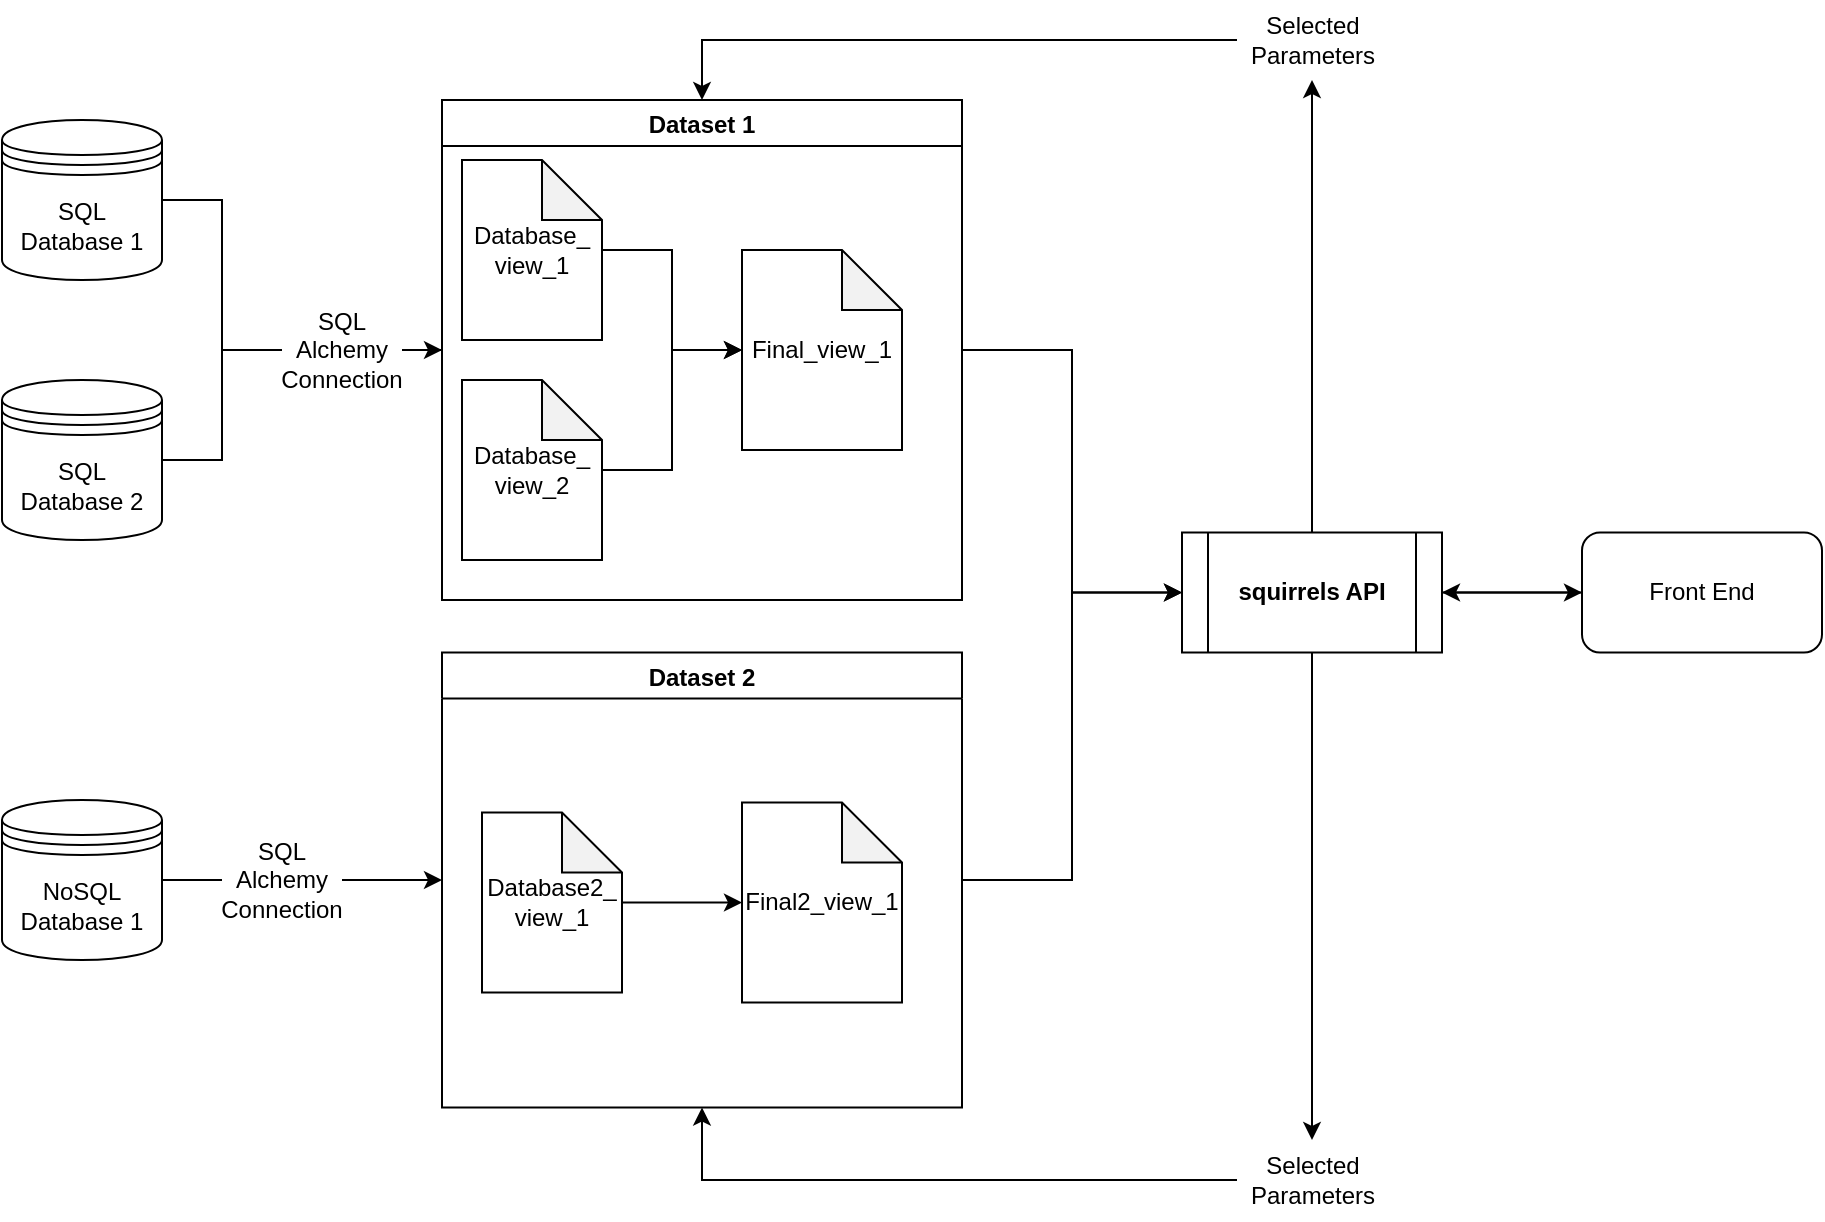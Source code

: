 <mxfile version="21.5.0" type="device">
  <diagram name="Page-1" id="XBfEDEID9JyexvIhzsEc">
    <mxGraphModel dx="996" dy="573" grid="1" gridSize="10" guides="1" tooltips="1" connect="1" arrows="1" fold="1" page="1" pageScale="1" pageWidth="850" pageHeight="1100" math="0" shadow="0">
      <root>
        <mxCell id="0" />
        <mxCell id="1" parent="0" />
        <mxCell id="P8DohW_lNPd4JbUcSrj9-11" value="" style="edgeStyle=orthogonalEdgeStyle;rounded=0;orthogonalLoop=1;jettySize=auto;html=1;entryX=0;entryY=0.5;entryDx=0;entryDy=0;endArrow=none;endFill=0;" edge="1" parent="1" source="P8DohW_lNPd4JbUcSrj9-4" target="P8DohW_lNPd4JbUcSrj9-37">
          <mxGeometry relative="1" as="geometry">
            <mxPoint x="310" y="185" as="targetPoint" />
            <Array as="points">
              <mxPoint x="120" y="130" />
              <mxPoint x="120" y="205" />
            </Array>
          </mxGeometry>
        </mxCell>
        <mxCell id="P8DohW_lNPd4JbUcSrj9-4" value="SQL Database 1" style="shape=datastore;whiteSpace=wrap;html=1;" vertex="1" parent="1">
          <mxGeometry x="10" y="90" width="80" height="80" as="geometry" />
        </mxCell>
        <mxCell id="P8DohW_lNPd4JbUcSrj9-10" value="" style="edgeStyle=orthogonalEdgeStyle;rounded=0;orthogonalLoop=1;jettySize=auto;html=1;entryX=0;entryY=0.5;entryDx=0;entryDy=0;" edge="1" parent="1" source="P8DohW_lNPd4JbUcSrj9-37" target="P8DohW_lNPd4JbUcSrj9-13">
          <mxGeometry relative="1" as="geometry">
            <mxPoint x="310" y="185" as="targetPoint" />
          </mxGeometry>
        </mxCell>
        <mxCell id="P8DohW_lNPd4JbUcSrj9-5" value="SQL Database 2" style="shape=datastore;whiteSpace=wrap;html=1;" vertex="1" parent="1">
          <mxGeometry x="10" y="220" width="80" height="80" as="geometry" />
        </mxCell>
        <mxCell id="P8DohW_lNPd4JbUcSrj9-25" value="" style="edgeStyle=orthogonalEdgeStyle;rounded=0;orthogonalLoop=1;jettySize=auto;html=1;entryX=0;entryY=0.5;entryDx=0;entryDy=0;" edge="1" parent="1" source="P8DohW_lNPd4JbUcSrj9-39" target="P8DohW_lNPd4JbUcSrj9-19">
          <mxGeometry relative="1" as="geometry">
            <mxPoint x="220" y="470" as="targetPoint" />
          </mxGeometry>
        </mxCell>
        <mxCell id="P8DohW_lNPd4JbUcSrj9-6" value="NoSQL Database 1" style="shape=datastore;whiteSpace=wrap;html=1;" vertex="1" parent="1">
          <mxGeometry x="10" y="430" width="80" height="80" as="geometry" />
        </mxCell>
        <mxCell id="P8DohW_lNPd4JbUcSrj9-27" style="edgeStyle=orthogonalEdgeStyle;rounded=0;orthogonalLoop=1;jettySize=auto;html=1;entryX=0;entryY=0.5;entryDx=0;entryDy=0;" edge="1" parent="1" source="P8DohW_lNPd4JbUcSrj9-13" target="P8DohW_lNPd4JbUcSrj9-26">
          <mxGeometry relative="1" as="geometry" />
        </mxCell>
        <mxCell id="P8DohW_lNPd4JbUcSrj9-13" value="Dataset 1" style="swimlane;" vertex="1" parent="1">
          <mxGeometry x="230" y="80" width="260" height="250" as="geometry" />
        </mxCell>
        <mxCell id="P8DohW_lNPd4JbUcSrj9-18" value="" style="edgeStyle=orthogonalEdgeStyle;rounded=0;orthogonalLoop=1;jettySize=auto;html=1;" edge="1" parent="P8DohW_lNPd4JbUcSrj9-13" source="P8DohW_lNPd4JbUcSrj9-9" target="P8DohW_lNPd4JbUcSrj9-16">
          <mxGeometry relative="1" as="geometry" />
        </mxCell>
        <mxCell id="P8DohW_lNPd4JbUcSrj9-9" value="Database_&lt;br&gt;view_1" style="shape=note;whiteSpace=wrap;html=1;backgroundOutline=1;darkOpacity=0.05;" vertex="1" parent="P8DohW_lNPd4JbUcSrj9-13">
          <mxGeometry x="10" y="30" width="70" height="90" as="geometry" />
        </mxCell>
        <mxCell id="P8DohW_lNPd4JbUcSrj9-17" value="" style="edgeStyle=orthogonalEdgeStyle;rounded=0;orthogonalLoop=1;jettySize=auto;html=1;" edge="1" parent="P8DohW_lNPd4JbUcSrj9-13" source="P8DohW_lNPd4JbUcSrj9-15" target="P8DohW_lNPd4JbUcSrj9-16">
          <mxGeometry relative="1" as="geometry" />
        </mxCell>
        <mxCell id="P8DohW_lNPd4JbUcSrj9-15" value="Database_&lt;br&gt;view_2" style="shape=note;whiteSpace=wrap;html=1;backgroundOutline=1;darkOpacity=0.05;" vertex="1" parent="P8DohW_lNPd4JbUcSrj9-13">
          <mxGeometry x="10" y="140" width="70" height="90" as="geometry" />
        </mxCell>
        <mxCell id="P8DohW_lNPd4JbUcSrj9-16" value="Final_view_1" style="shape=note;whiteSpace=wrap;html=1;backgroundOutline=1;darkOpacity=0.05;" vertex="1" parent="P8DohW_lNPd4JbUcSrj9-13">
          <mxGeometry x="150" y="75" width="80" height="100" as="geometry" />
        </mxCell>
        <mxCell id="P8DohW_lNPd4JbUcSrj9-35" style="edgeStyle=orthogonalEdgeStyle;rounded=0;orthogonalLoop=1;jettySize=auto;html=1;exitX=0.5;exitY=1;exitDx=0;exitDy=0;exitPerimeter=0;" edge="1" parent="P8DohW_lNPd4JbUcSrj9-13" source="P8DohW_lNPd4JbUcSrj9-16" target="P8DohW_lNPd4JbUcSrj9-16">
          <mxGeometry relative="1" as="geometry" />
        </mxCell>
        <mxCell id="P8DohW_lNPd4JbUcSrj9-28" style="edgeStyle=orthogonalEdgeStyle;rounded=0;orthogonalLoop=1;jettySize=auto;html=1;entryX=0;entryY=0.5;entryDx=0;entryDy=0;" edge="1" parent="1" source="P8DohW_lNPd4JbUcSrj9-19" target="P8DohW_lNPd4JbUcSrj9-26">
          <mxGeometry relative="1" as="geometry" />
        </mxCell>
        <mxCell id="P8DohW_lNPd4JbUcSrj9-19" value="Dataset 2" style="swimlane;" vertex="1" parent="1">
          <mxGeometry x="230" y="356.25" width="260" height="227.5" as="geometry" />
        </mxCell>
        <mxCell id="P8DohW_lNPd4JbUcSrj9-20" value="" style="edgeStyle=orthogonalEdgeStyle;rounded=0;orthogonalLoop=1;jettySize=auto;html=1;" edge="1" parent="P8DohW_lNPd4JbUcSrj9-19" source="P8DohW_lNPd4JbUcSrj9-21" target="P8DohW_lNPd4JbUcSrj9-24">
          <mxGeometry relative="1" as="geometry" />
        </mxCell>
        <mxCell id="P8DohW_lNPd4JbUcSrj9-21" value="Database2_&lt;br&gt;view_1" style="shape=note;whiteSpace=wrap;html=1;backgroundOutline=1;darkOpacity=0.05;" vertex="1" parent="P8DohW_lNPd4JbUcSrj9-19">
          <mxGeometry x="20" y="80" width="70" height="90" as="geometry" />
        </mxCell>
        <mxCell id="P8DohW_lNPd4JbUcSrj9-24" value="Final2_view_1" style="shape=note;whiteSpace=wrap;html=1;backgroundOutline=1;darkOpacity=0.05;" vertex="1" parent="P8DohW_lNPd4JbUcSrj9-19">
          <mxGeometry x="150" y="75" width="80" height="100" as="geometry" />
        </mxCell>
        <mxCell id="P8DohW_lNPd4JbUcSrj9-41" value="" style="edgeStyle=orthogonalEdgeStyle;rounded=0;orthogonalLoop=1;jettySize=auto;html=1;" edge="1" parent="1" source="P8DohW_lNPd4JbUcSrj9-26" target="P8DohW_lNPd4JbUcSrj9-36">
          <mxGeometry relative="1" as="geometry" />
        </mxCell>
        <mxCell id="P8DohW_lNPd4JbUcSrj9-44" style="edgeStyle=orthogonalEdgeStyle;rounded=0;orthogonalLoop=1;jettySize=auto;html=1;entryX=0.5;entryY=1;entryDx=0;entryDy=0;" edge="1" parent="1" source="P8DohW_lNPd4JbUcSrj9-49" target="P8DohW_lNPd4JbUcSrj9-19">
          <mxGeometry relative="1" as="geometry">
            <Array as="points" />
          </mxGeometry>
        </mxCell>
        <mxCell id="P8DohW_lNPd4JbUcSrj9-53" style="edgeStyle=orthogonalEdgeStyle;rounded=0;orthogonalLoop=1;jettySize=auto;html=1;entryX=0.5;entryY=0;entryDx=0;entryDy=0;" edge="1" parent="1" source="P8DohW_lNPd4JbUcSrj9-26" target="P8DohW_lNPd4JbUcSrj9-49">
          <mxGeometry relative="1" as="geometry" />
        </mxCell>
        <mxCell id="P8DohW_lNPd4JbUcSrj9-26" value="&lt;b&gt;squirrels API&lt;/b&gt;" style="shape=process;whiteSpace=wrap;html=1;backgroundOutline=1;" vertex="1" parent="1">
          <mxGeometry x="600" y="296.25" width="130" height="60" as="geometry" />
        </mxCell>
        <mxCell id="P8DohW_lNPd4JbUcSrj9-42" style="edgeStyle=orthogonalEdgeStyle;rounded=0;orthogonalLoop=1;jettySize=auto;html=1;entryX=1;entryY=0.5;entryDx=0;entryDy=0;" edge="1" parent="1" source="P8DohW_lNPd4JbUcSrj9-36" target="P8DohW_lNPd4JbUcSrj9-26">
          <mxGeometry relative="1" as="geometry" />
        </mxCell>
        <mxCell id="P8DohW_lNPd4JbUcSrj9-36" value="Front End" style="rounded=1;whiteSpace=wrap;html=1;" vertex="1" parent="1">
          <mxGeometry x="800" y="296.25" width="120" height="60" as="geometry" />
        </mxCell>
        <mxCell id="P8DohW_lNPd4JbUcSrj9-38" value="" style="edgeStyle=orthogonalEdgeStyle;rounded=0;orthogonalLoop=1;jettySize=auto;html=1;entryX=0;entryY=0.5;entryDx=0;entryDy=0;endArrow=none;endFill=0;" edge="1" parent="1" source="P8DohW_lNPd4JbUcSrj9-5" target="P8DohW_lNPd4JbUcSrj9-37">
          <mxGeometry relative="1" as="geometry">
            <mxPoint x="90" y="260" as="sourcePoint" />
            <mxPoint x="270" y="205" as="targetPoint" />
          </mxGeometry>
        </mxCell>
        <mxCell id="P8DohW_lNPd4JbUcSrj9-37" value="SQL Alchemy&lt;br&gt;Connection" style="text;html=1;strokeColor=none;fillColor=none;align=center;verticalAlign=middle;whiteSpace=wrap;rounded=0;" vertex="1" parent="1">
          <mxGeometry x="150" y="190" width="60" height="30" as="geometry" />
        </mxCell>
        <mxCell id="P8DohW_lNPd4JbUcSrj9-40" value="" style="edgeStyle=orthogonalEdgeStyle;rounded=0;orthogonalLoop=1;jettySize=auto;html=1;entryX=0;entryY=0.5;entryDx=0;entryDy=0;endArrow=none;endFill=0;" edge="1" parent="1" source="P8DohW_lNPd4JbUcSrj9-6" target="P8DohW_lNPd4JbUcSrj9-39">
          <mxGeometry relative="1" as="geometry">
            <mxPoint x="90" y="470" as="sourcePoint" />
            <mxPoint x="230" y="470" as="targetPoint" />
          </mxGeometry>
        </mxCell>
        <mxCell id="P8DohW_lNPd4JbUcSrj9-39" value="SQL Alchemy&lt;br&gt;Connection" style="text;html=1;strokeColor=none;fillColor=none;align=center;verticalAlign=middle;whiteSpace=wrap;rounded=0;" vertex="1" parent="1">
          <mxGeometry x="120" y="455" width="60" height="30" as="geometry" />
        </mxCell>
        <mxCell id="P8DohW_lNPd4JbUcSrj9-46" value="" style="edgeStyle=orthogonalEdgeStyle;rounded=0;orthogonalLoop=1;jettySize=auto;html=1;entryX=0.5;entryY=1;entryDx=0;entryDy=0;" edge="1" parent="1" source="P8DohW_lNPd4JbUcSrj9-26" target="P8DohW_lNPd4JbUcSrj9-47">
          <mxGeometry relative="1" as="geometry">
            <mxPoint x="670" y="296" as="sourcePoint" />
            <mxPoint x="665" y="90" as="targetPoint" />
            <Array as="points" />
          </mxGeometry>
        </mxCell>
        <mxCell id="P8DohW_lNPd4JbUcSrj9-48" style="edgeStyle=orthogonalEdgeStyle;rounded=0;orthogonalLoop=1;jettySize=auto;html=1;entryX=0.5;entryY=0;entryDx=0;entryDy=0;" edge="1" parent="1" source="P8DohW_lNPd4JbUcSrj9-47" target="P8DohW_lNPd4JbUcSrj9-13">
          <mxGeometry relative="1" as="geometry" />
        </mxCell>
        <mxCell id="P8DohW_lNPd4JbUcSrj9-47" value="Selected Parameters" style="text;html=1;strokeColor=none;fillColor=none;align=center;verticalAlign=middle;whiteSpace=wrap;rounded=0;" vertex="1" parent="1">
          <mxGeometry x="627.5" y="30" width="75" height="40" as="geometry" />
        </mxCell>
        <mxCell id="P8DohW_lNPd4JbUcSrj9-49" value="Selected Parameters" style="text;html=1;strokeColor=none;fillColor=none;align=center;verticalAlign=middle;whiteSpace=wrap;rounded=0;" vertex="1" parent="1">
          <mxGeometry x="627.5" y="600" width="75" height="40" as="geometry" />
        </mxCell>
      </root>
    </mxGraphModel>
  </diagram>
</mxfile>
